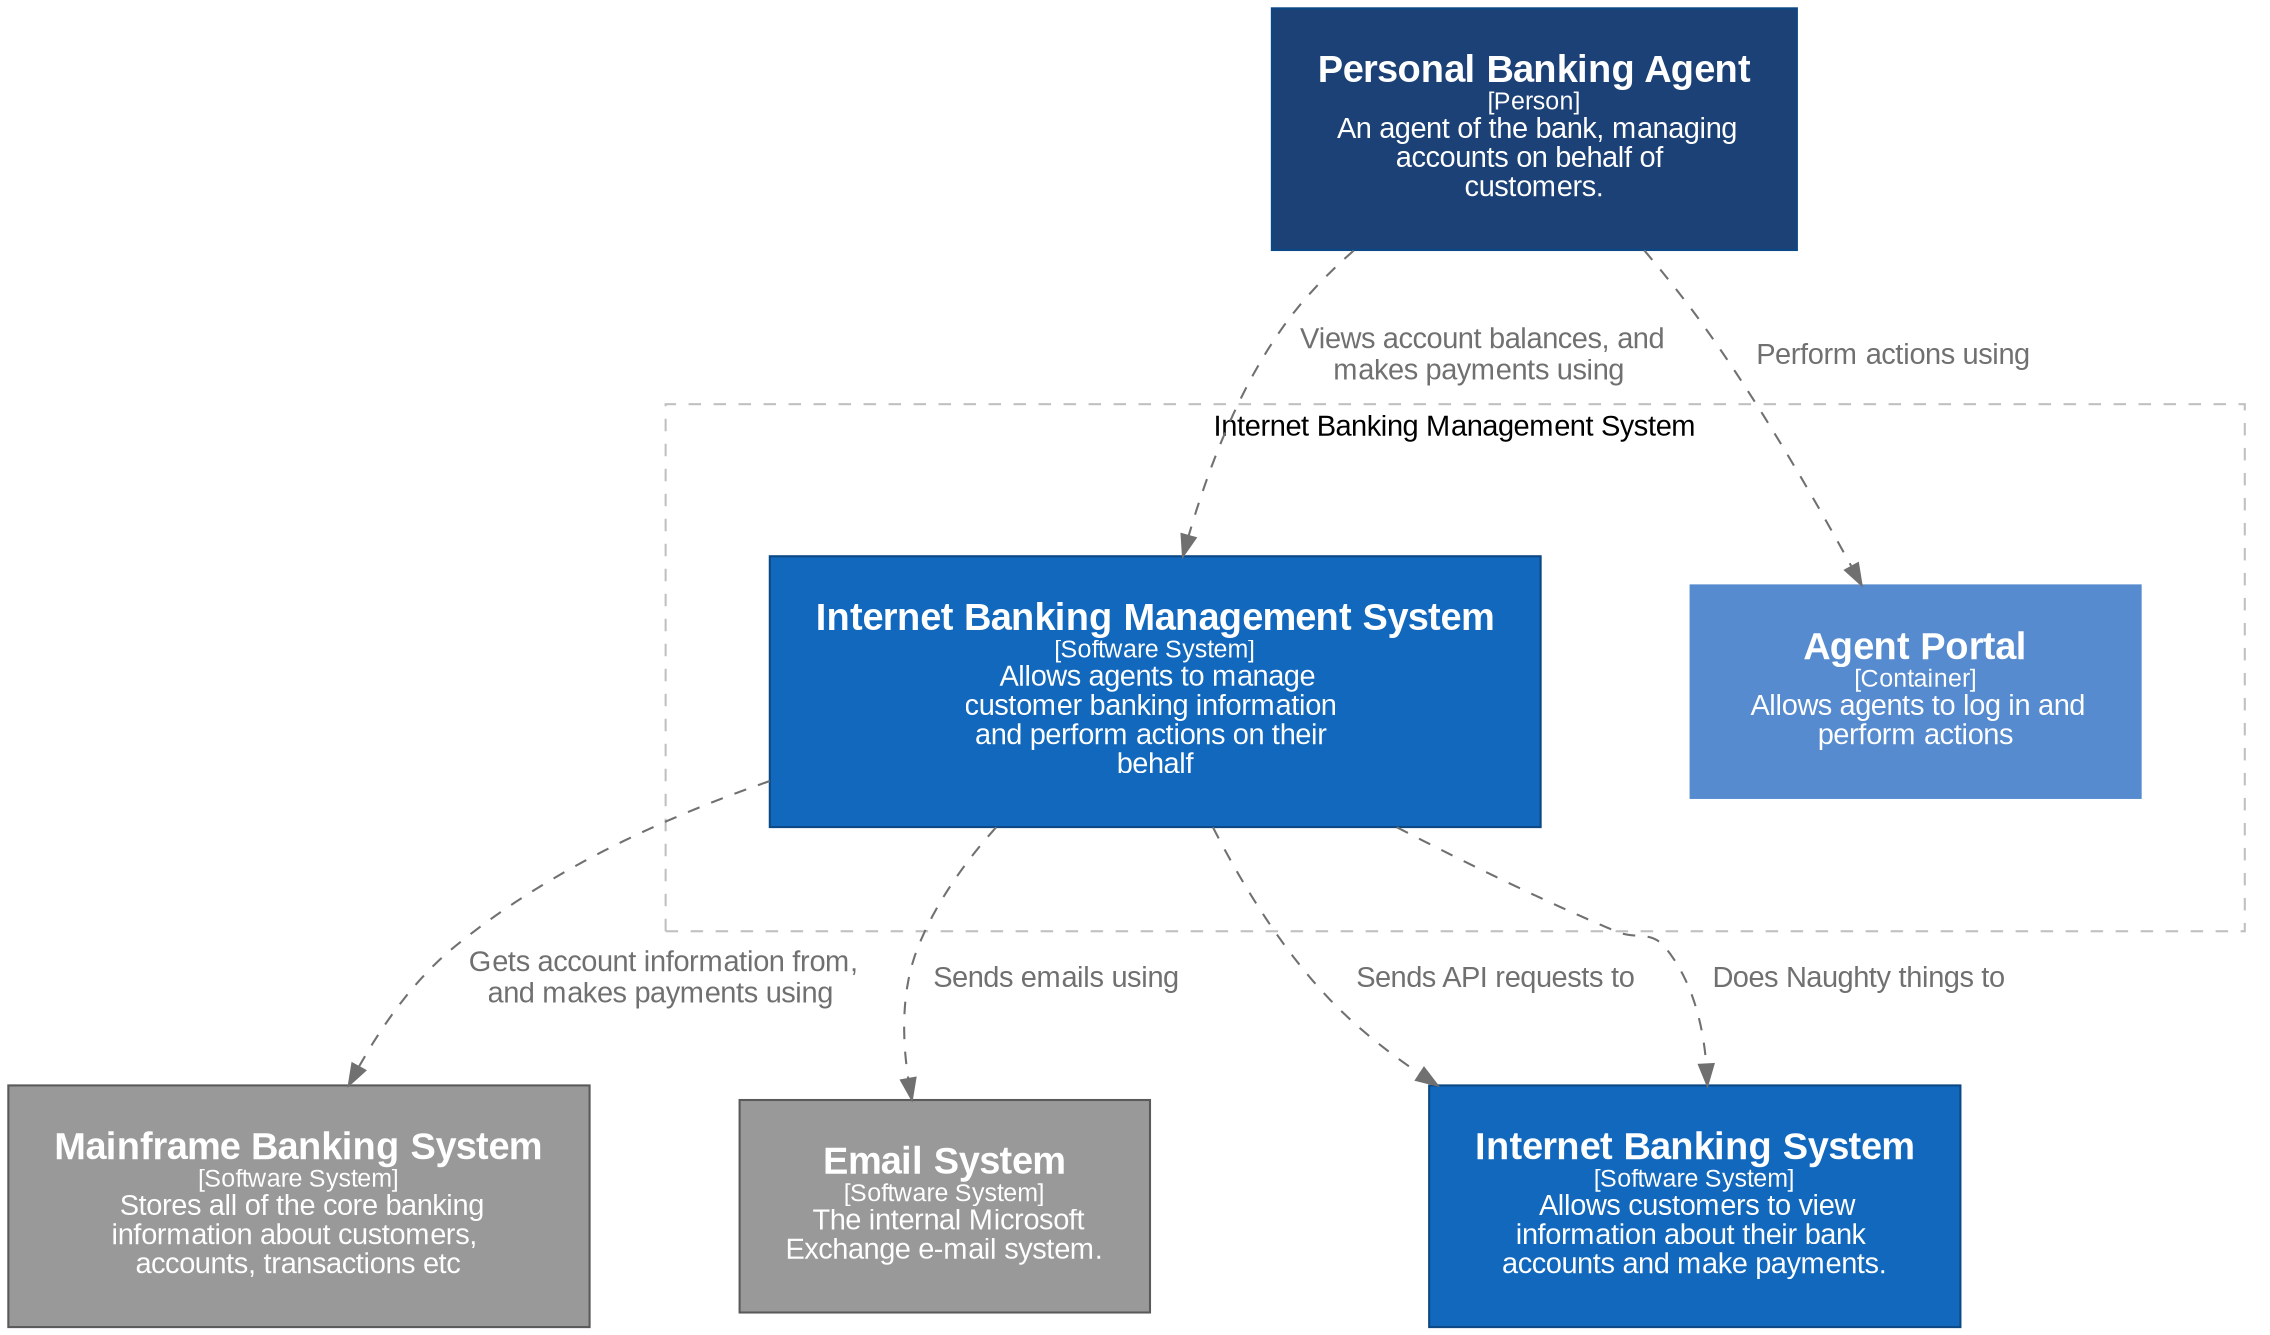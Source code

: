 digraph {
    compound=true
    graph [fontname="Arial", rankdir=TB, ranksep=1.0, nodesep=1.0]
    node [fontname="Arial", shape=box, margin="0.3,0.3"]
    edge [fontname="Arial"]

    subgraph cluster_internetBankingManagementSystem {
        label = "Internet Banking Management System"
        style = "dashed"
        color = "grey"
        margin="50,50"
        
        internetBankingManagementSystem [
        id="internetBankingManagementSystem",
        shape="rect",
        label=<<font point-size="18"><b>Internet Banking Management System</b></font><br /><font point-size="12">[Software System]</font><br /><font point-size="14">  Allows agents to manage <br />customer banking information <br />and perform actions on their <br />behalf</font>>,
        style="filled",
        color="#0b4884",
        fillcolor="#1168bd",
        fontcolor="#ffffff"
    ]
agentPortal [
        id="agentPortal",
        shape="rect",
        label=<<font point-size="18"><b>Agent Portal</b></font><br /><font point-size="12">[Container]</font><br /><font point-size="14">  Allows agents to log in and <br />perform actions</font>>,
        style="filled",
        color="#568BCF",
        fillcolor="#568BCF",
        fontcolor="#ffffff"
    ]
        
    }

mainframeBankingSystem [
        id="mainframeBankingSystem",
        shape="rect",
        label=<<font point-size="18"><b>Mainframe Banking System</b></font><br /><font point-size="12">[Software System]</font><br /><font point-size="14">  Stores all of the core banking <br />information about customers, <br />accounts, transactions etc</font>>,
        style="filled",
        color="#5a5a5a",
        fillcolor="#999999",
        fontcolor="#ffffff"
    ]
emailSystem [
        id="emailSystem",
        shape="rect",
        label=<<font point-size="18"><b>Email System</b></font><br /><font point-size="12">[Software System]</font><br /><font point-size="14">  The internal Microsoft <br />Exchange e-mail system.</font>>,
        style="filled",
        color="#5a5a5a",
        fillcolor="#999999",
        fontcolor="#ffffff"
    ]
agent [
        id="agent",
        shape="rect",
        label=<<font point-size="18"><b>Personal Banking Agent</b></font><br /><font point-size="12">[Person]</font><br /><font point-size="14">  An agent of the bank, managing <br />accounts on behalf of <br />customers.</font>>,
        style="filled",
        color="#0b4884",
        fillcolor="#1C4177",
        fontcolor="#ffffff"
    ]
internetBankingSystem [
        id="internetBankingSystem",
        shape="rect",
        label=<<font point-size="18"><b>Internet Banking System</b></font><br /><font point-size="12">[Software System]</font><br /><font point-size="14">  Allows customers to view <br />information about their bank <br />accounts and make payments.</font>>,
        style="filled",
        color="#0b4884",
        fillcolor="#1168bd",
        fontcolor="#ffffff"
    ]
internetBankingManagementSystem -> mainframeBankingSystem [ id="100002", label=<<font point-size="14">  Gets account information from, <br />and makes payments using</font>>, style="dashed", color="#707070", fontcolor="#707070" ]
internetBankingManagementSystem -> emailSystem [ id="100003", label=<<font point-size="14">  Sends emails using</font>>, style="dashed", color="#707070", fontcolor="#707070" ]
agent -> internetBankingManagementSystem [ id="100011", label=<<font point-size="14">  Views account balances, and <br />makes payments using</font>>, style="dashed", color="#707070", fontcolor="#707070" ]
internetBankingManagementSystem -> internetBankingSystem [ id="100000", label=<<font point-size="14">  Sends API requests to</font>>, style="dashed", color="#707070", fontcolor="#707070" ]
internetBankingManagementSystem -> internetBankingSystem [ id="100001", label=<<font point-size="14">  Does Naughty things to</font>>, style="dashed", color="#707070", fontcolor="#707070" ]
agent -> agentPortal [ id="100015", label=<<font point-size="14">  Perform actions using</font>>, style="dashed", color="#707070", fontcolor="#707070" ]
     
}